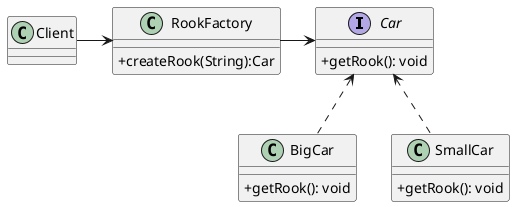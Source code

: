@startuml
skinparam classAttributeIconSize 0
interface Car {
    + getRook(): void
}
class BigCar{
    + getRook(): void
}
class SmallCar{
    + getRook(): void
}
class RookFactory{
    + createRook(String):Car
}
Car <.. SmallCar
Car <.. BigCar

RookFactory -> Car
Client -> RookFactory
@enduml